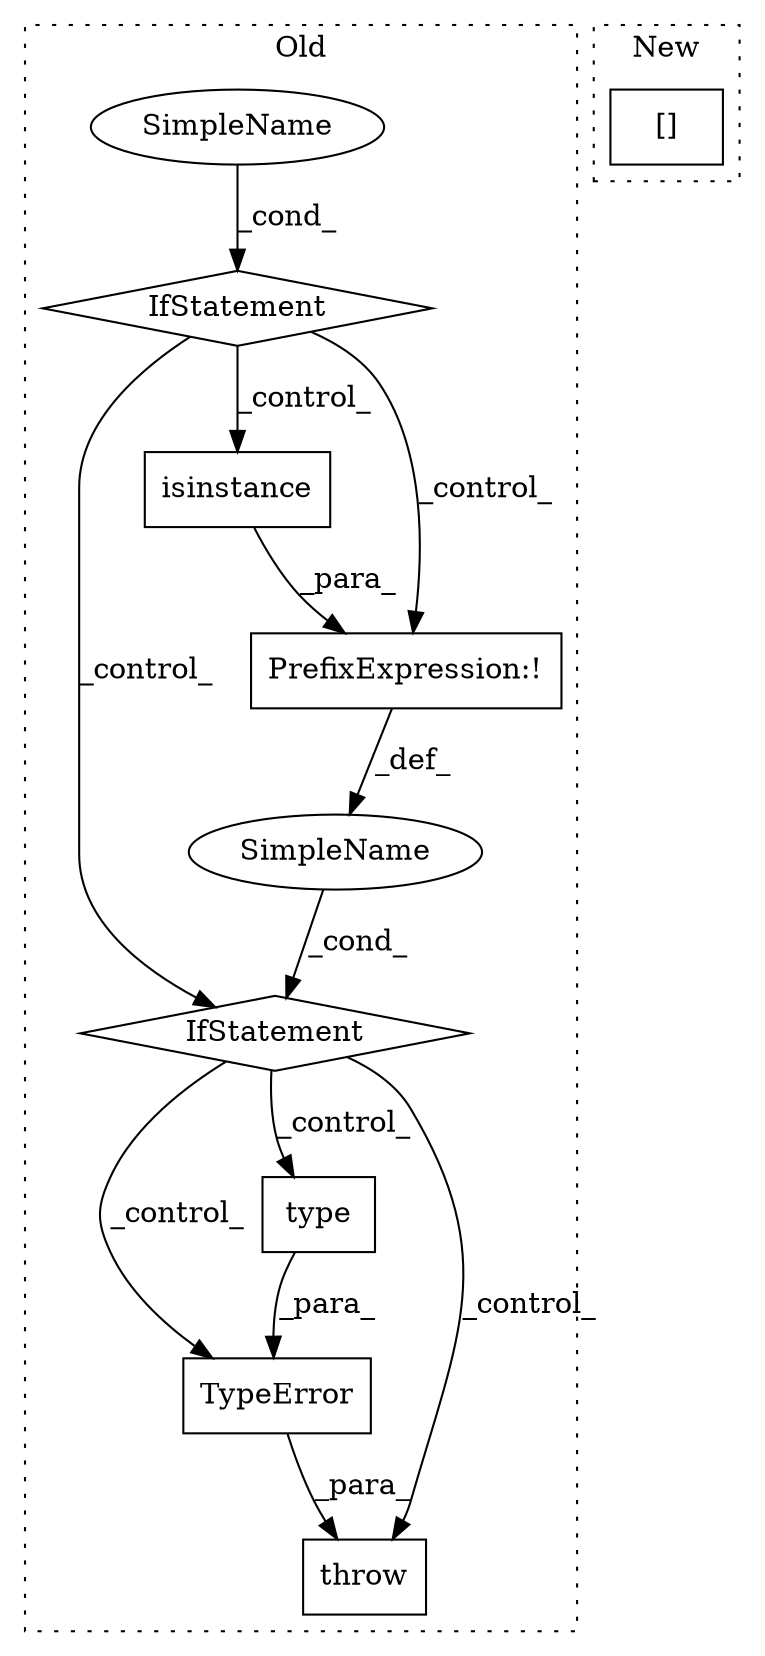 digraph G {
subgraph cluster0 {
1 [label="TypeError" a="32" s="2305,2385" l="10,1" shape="box"];
3 [label="throw" a="53" s="2299" l="6" shape="box"];
4 [label="SimpleName" a="42" s="" l="" shape="ellipse"];
5 [label="IfStatement" a="25" s="2261,2289" l="4,2" shape="diamond"];
6 [label="SimpleName" a="42" s="" l="" shape="ellipse"];
7 [label="IfStatement" a="25" s="2133,2159" l="4,2" shape="diamond"];
8 [label="PrefixExpression:!" a="38" s="2265" l="1" shape="box"];
9 [label="isinstance" a="32" s="2266,2288" l="11,1" shape="box"];
10 [label="type" a="32" s="2373,2384" l="5,1" shape="box"];
label = "Old";
style="dotted";
}
subgraph cluster1 {
2 [label="[]" a="2" s="4351,4366" l="7,1" shape="box"];
label = "New";
style="dotted";
}
1 -> 3 [label="_para_"];
4 -> 5 [label="_cond_"];
5 -> 3 [label="_control_"];
5 -> 1 [label="_control_"];
5 -> 10 [label="_control_"];
6 -> 7 [label="_cond_"];
7 -> 5 [label="_control_"];
7 -> 8 [label="_control_"];
7 -> 9 [label="_control_"];
8 -> 4 [label="_def_"];
9 -> 8 [label="_para_"];
10 -> 1 [label="_para_"];
}